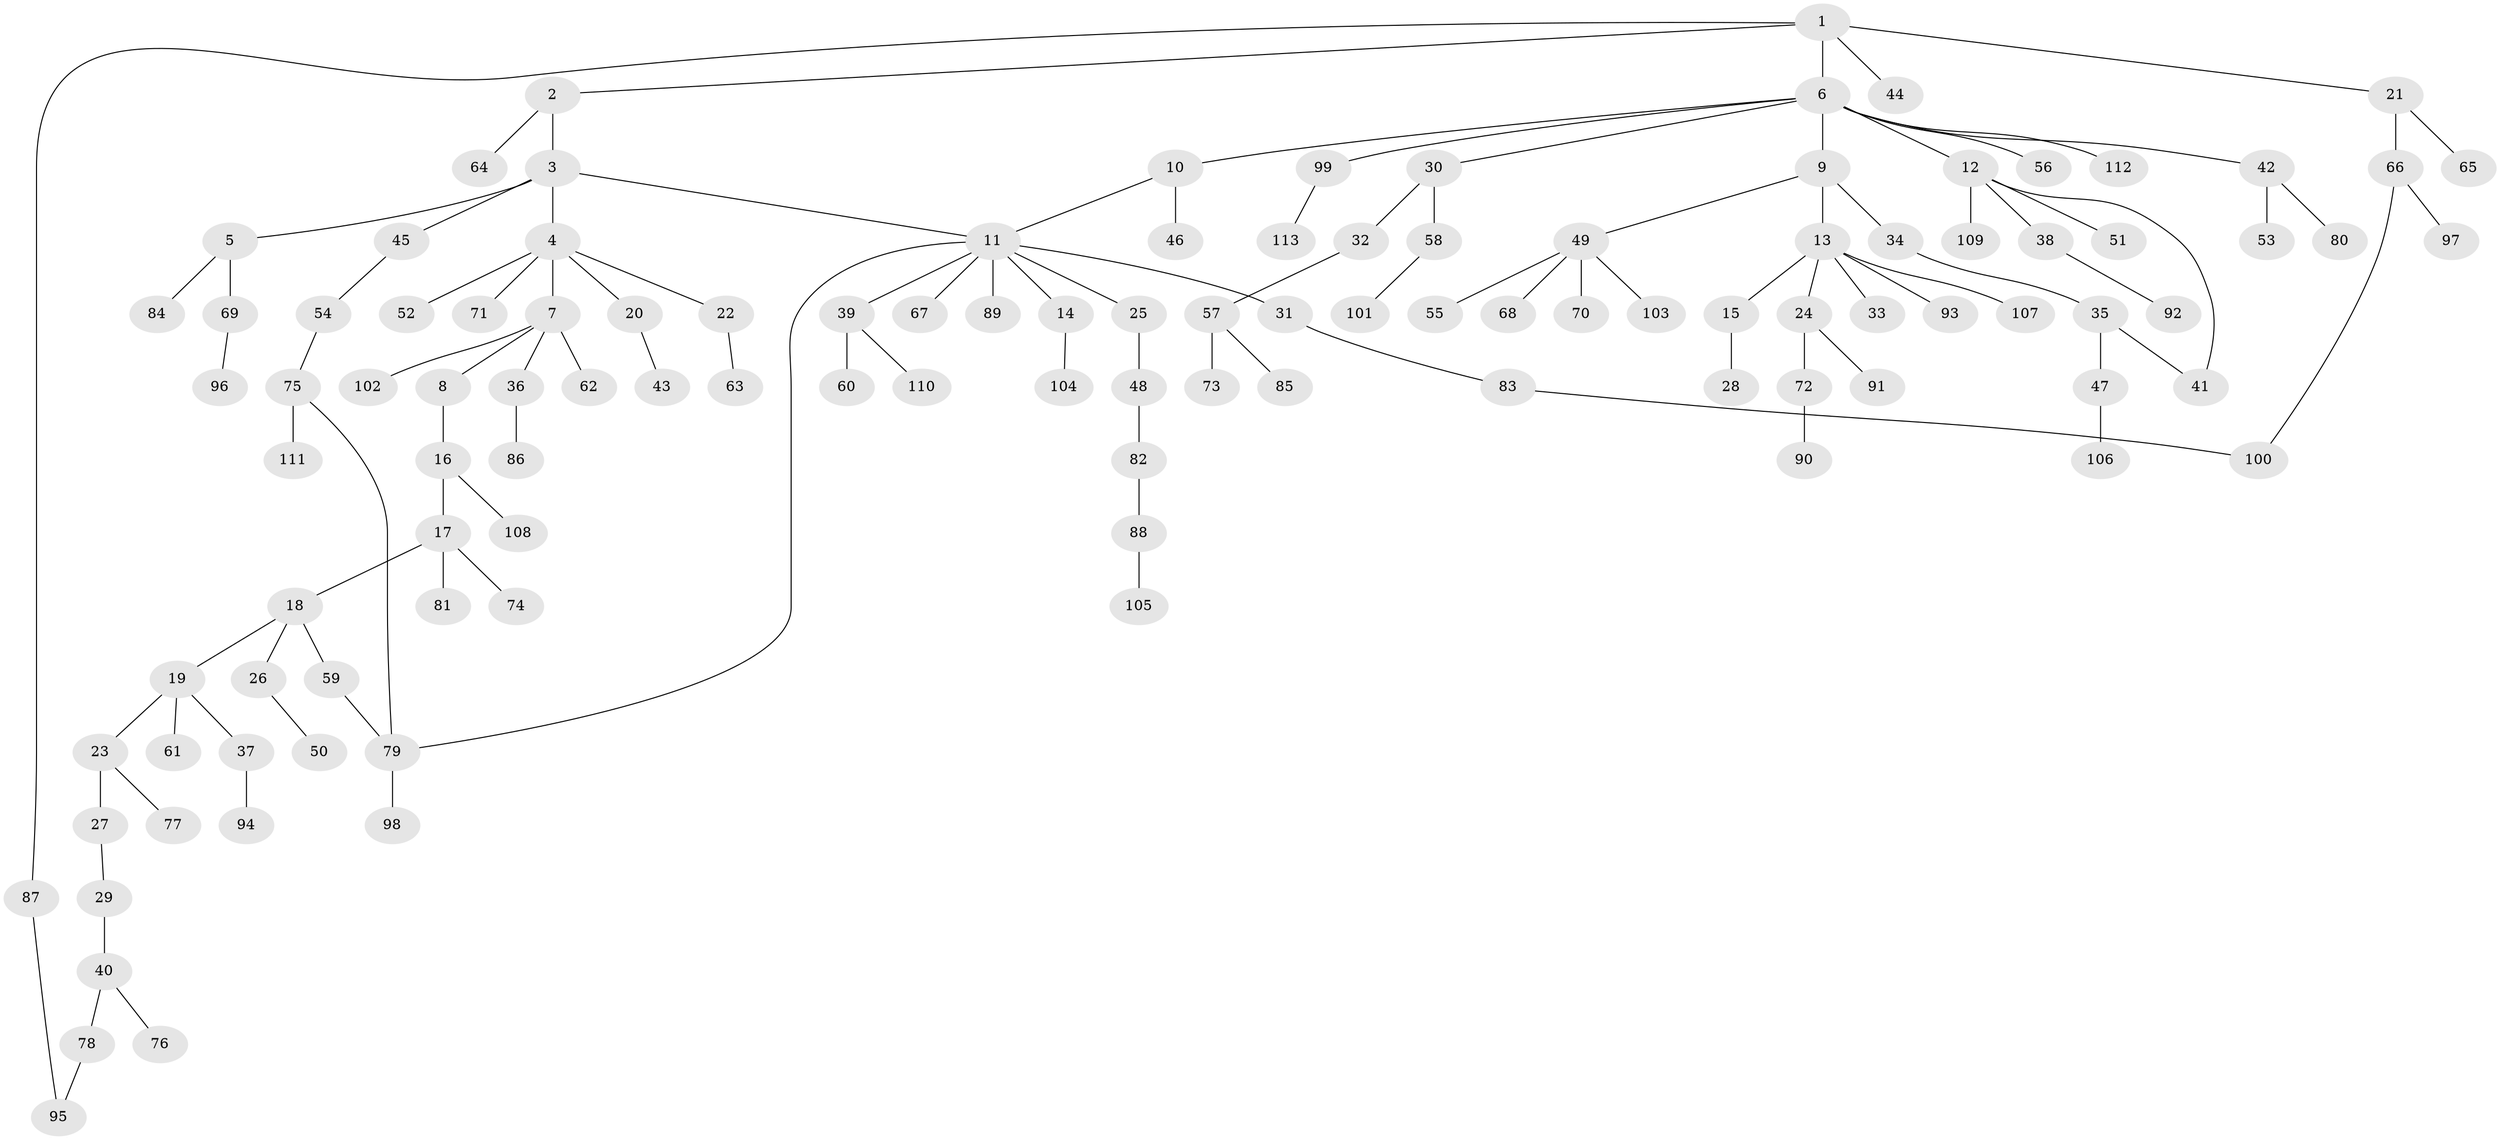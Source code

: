 // Generated by graph-tools (version 1.1) at 2025/25/03/09/25 03:25:32]
// undirected, 113 vertices, 118 edges
graph export_dot {
graph [start="1"]
  node [color=gray90,style=filled];
  1;
  2;
  3;
  4;
  5;
  6;
  7;
  8;
  9;
  10;
  11;
  12;
  13;
  14;
  15;
  16;
  17;
  18;
  19;
  20;
  21;
  22;
  23;
  24;
  25;
  26;
  27;
  28;
  29;
  30;
  31;
  32;
  33;
  34;
  35;
  36;
  37;
  38;
  39;
  40;
  41;
  42;
  43;
  44;
  45;
  46;
  47;
  48;
  49;
  50;
  51;
  52;
  53;
  54;
  55;
  56;
  57;
  58;
  59;
  60;
  61;
  62;
  63;
  64;
  65;
  66;
  67;
  68;
  69;
  70;
  71;
  72;
  73;
  74;
  75;
  76;
  77;
  78;
  79;
  80;
  81;
  82;
  83;
  84;
  85;
  86;
  87;
  88;
  89;
  90;
  91;
  92;
  93;
  94;
  95;
  96;
  97;
  98;
  99;
  100;
  101;
  102;
  103;
  104;
  105;
  106;
  107;
  108;
  109;
  110;
  111;
  112;
  113;
  1 -- 2;
  1 -- 6;
  1 -- 21;
  1 -- 44;
  1 -- 87;
  2 -- 3;
  2 -- 64;
  3 -- 4;
  3 -- 5;
  3 -- 45;
  3 -- 11;
  4 -- 7;
  4 -- 20;
  4 -- 22;
  4 -- 52;
  4 -- 71;
  5 -- 69;
  5 -- 84;
  6 -- 9;
  6 -- 10;
  6 -- 12;
  6 -- 30;
  6 -- 42;
  6 -- 56;
  6 -- 99;
  6 -- 112;
  7 -- 8;
  7 -- 36;
  7 -- 62;
  7 -- 102;
  8 -- 16;
  9 -- 13;
  9 -- 34;
  9 -- 49;
  10 -- 11;
  10 -- 46;
  11 -- 14;
  11 -- 25;
  11 -- 31;
  11 -- 39;
  11 -- 67;
  11 -- 89;
  11 -- 79;
  12 -- 38;
  12 -- 41;
  12 -- 51;
  12 -- 109;
  13 -- 15;
  13 -- 24;
  13 -- 33;
  13 -- 93;
  13 -- 107;
  14 -- 104;
  15 -- 28;
  16 -- 17;
  16 -- 108;
  17 -- 18;
  17 -- 74;
  17 -- 81;
  18 -- 19;
  18 -- 26;
  18 -- 59;
  19 -- 23;
  19 -- 37;
  19 -- 61;
  20 -- 43;
  21 -- 65;
  21 -- 66;
  22 -- 63;
  23 -- 27;
  23 -- 77;
  24 -- 72;
  24 -- 91;
  25 -- 48;
  26 -- 50;
  27 -- 29;
  29 -- 40;
  30 -- 32;
  30 -- 58;
  31 -- 83;
  32 -- 57;
  34 -- 35;
  35 -- 47;
  35 -- 41;
  36 -- 86;
  37 -- 94;
  38 -- 92;
  39 -- 60;
  39 -- 110;
  40 -- 76;
  40 -- 78;
  42 -- 53;
  42 -- 80;
  45 -- 54;
  47 -- 106;
  48 -- 82;
  49 -- 55;
  49 -- 68;
  49 -- 70;
  49 -- 103;
  54 -- 75;
  57 -- 73;
  57 -- 85;
  58 -- 101;
  59 -- 79;
  66 -- 97;
  66 -- 100;
  69 -- 96;
  72 -- 90;
  75 -- 111;
  75 -- 79;
  78 -- 95;
  79 -- 98;
  82 -- 88;
  83 -- 100;
  87 -- 95;
  88 -- 105;
  99 -- 113;
}
